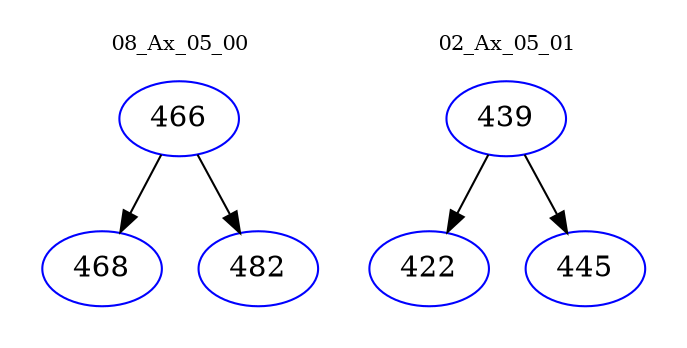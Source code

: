 digraph{
subgraph cluster_0 {
color = white
label = "08_Ax_05_00";
fontsize=10;
T0_466 [label="466", color="blue"]
T0_466 -> T0_468 [color="black"]
T0_468 [label="468", color="blue"]
T0_466 -> T0_482 [color="black"]
T0_482 [label="482", color="blue"]
}
subgraph cluster_1 {
color = white
label = "02_Ax_05_01";
fontsize=10;
T1_439 [label="439", color="blue"]
T1_439 -> T1_422 [color="black"]
T1_422 [label="422", color="blue"]
T1_439 -> T1_445 [color="black"]
T1_445 [label="445", color="blue"]
}
}
